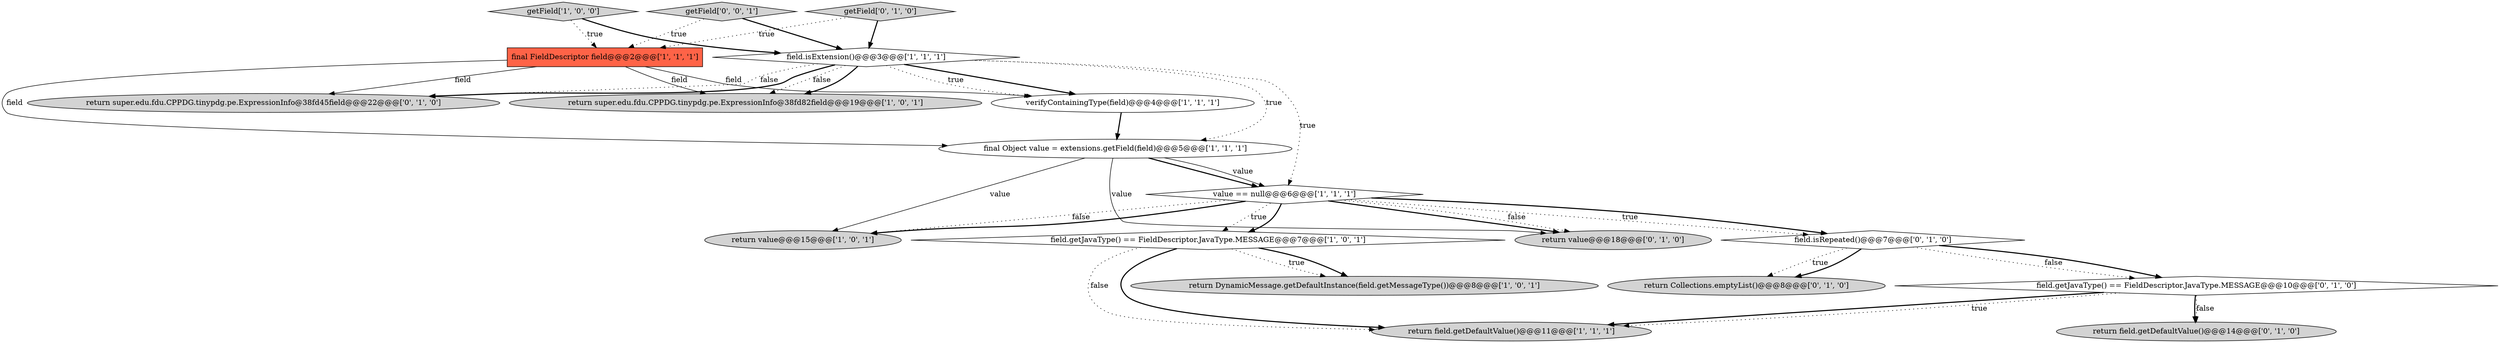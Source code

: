 digraph {
1 [style = filled, label = "getField['1', '0', '0']", fillcolor = lightgray, shape = diamond image = "AAA0AAABBB1BBB"];
17 [style = filled, label = "return super.edu.fdu.CPPDG.tinypdg.pe.ExpressionInfo@38fd45field@@@22@@@['0', '1', '0']", fillcolor = lightgray, shape = ellipse image = "AAA0AAABBB2BBB"];
14 [style = filled, label = "return field.getDefaultValue()@@@14@@@['0', '1', '0']", fillcolor = lightgray, shape = ellipse image = "AAA0AAABBB2BBB"];
6 [style = filled, label = "final Object value = extensions.getField(field)@@@5@@@['1', '1', '1']", fillcolor = white, shape = ellipse image = "AAA0AAABBB1BBB"];
13 [style = filled, label = "return Collections.emptyList()@@@8@@@['0', '1', '0']", fillcolor = lightgray, shape = ellipse image = "AAA1AAABBB2BBB"];
9 [style = filled, label = "final FieldDescriptor field@@@2@@@['1', '1', '1']", fillcolor = tomato, shape = box image = "AAA0AAABBB1BBB"];
7 [style = filled, label = "return super.edu.fdu.CPPDG.tinypdg.pe.ExpressionInfo@38fd82field@@@19@@@['1', '0', '1']", fillcolor = lightgray, shape = ellipse image = "AAA0AAABBB1BBB"];
11 [style = filled, label = "field.getJavaType() == FieldDescriptor.JavaType.MESSAGE@@@10@@@['0', '1', '0']", fillcolor = white, shape = diamond image = "AAA1AAABBB2BBB"];
3 [style = filled, label = "return value@@@15@@@['1', '0', '1']", fillcolor = lightgray, shape = ellipse image = "AAA0AAABBB1BBB"];
0 [style = filled, label = "return field.getDefaultValue()@@@11@@@['1', '1', '1']", fillcolor = lightgray, shape = ellipse image = "AAA0AAABBB1BBB"];
18 [style = filled, label = "getField['0', '0', '1']", fillcolor = lightgray, shape = diamond image = "AAA0AAABBB3BBB"];
10 [style = filled, label = "field.getJavaType() == FieldDescriptor.JavaType.MESSAGE@@@7@@@['1', '0', '1']", fillcolor = white, shape = diamond image = "AAA0AAABBB1BBB"];
5 [style = filled, label = "field.isExtension()@@@3@@@['1', '1', '1']", fillcolor = white, shape = diamond image = "AAA0AAABBB1BBB"];
12 [style = filled, label = "field.isRepeated()@@@7@@@['0', '1', '0']", fillcolor = white, shape = diamond image = "AAA0AAABBB2BBB"];
16 [style = filled, label = "getField['0', '1', '0']", fillcolor = lightgray, shape = diamond image = "AAA0AAABBB2BBB"];
15 [style = filled, label = "return value@@@18@@@['0', '1', '0']", fillcolor = lightgray, shape = ellipse image = "AAA0AAABBB2BBB"];
2 [style = filled, label = "return DynamicMessage.getDefaultInstance(field.getMessageType())@@@8@@@['1', '0', '1']", fillcolor = lightgray, shape = ellipse image = "AAA0AAABBB1BBB"];
8 [style = filled, label = "verifyContainingType(field)@@@4@@@['1', '1', '1']", fillcolor = white, shape = ellipse image = "AAA0AAABBB1BBB"];
4 [style = filled, label = "value == null@@@6@@@['1', '1', '1']", fillcolor = white, shape = diamond image = "AAA0AAABBB1BBB"];
5->8 [style = dotted, label="true"];
10->2 [style = dotted, label="true"];
5->8 [style = bold, label=""];
10->2 [style = bold, label=""];
5->17 [style = dotted, label="false"];
6->4 [style = bold, label=""];
4->3 [style = dotted, label="false"];
1->9 [style = dotted, label="true"];
4->12 [style = dotted, label="true"];
9->6 [style = solid, label="field"];
11->0 [style = bold, label=""];
4->10 [style = dotted, label="true"];
18->5 [style = bold, label=""];
6->4 [style = solid, label="value"];
12->13 [style = dotted, label="true"];
5->4 [style = dotted, label="true"];
11->0 [style = dotted, label="true"];
12->11 [style = dotted, label="false"];
8->6 [style = bold, label=""];
11->14 [style = bold, label=""];
12->13 [style = bold, label=""];
5->17 [style = bold, label=""];
5->7 [style = dotted, label="false"];
9->17 [style = solid, label="field"];
5->6 [style = dotted, label="true"];
16->9 [style = dotted, label="true"];
9->8 [style = solid, label="field"];
9->7 [style = solid, label="field"];
4->12 [style = bold, label=""];
6->3 [style = solid, label="value"];
16->5 [style = bold, label=""];
4->10 [style = bold, label=""];
12->11 [style = bold, label=""];
6->15 [style = solid, label="value"];
4->15 [style = bold, label=""];
18->9 [style = dotted, label="true"];
4->3 [style = bold, label=""];
10->0 [style = dotted, label="false"];
11->14 [style = dotted, label="false"];
5->7 [style = bold, label=""];
10->0 [style = bold, label=""];
4->15 [style = dotted, label="false"];
1->5 [style = bold, label=""];
}
